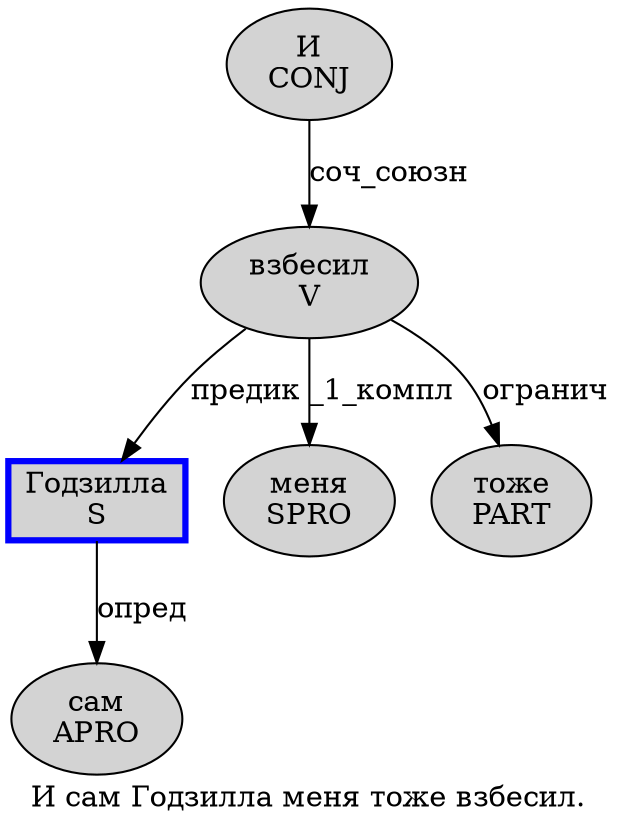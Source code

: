 digraph SENTENCE_4738 {
	graph [label="И сам Годзилла меня тоже взбесил."]
	node [style=filled]
		0 [label="И
CONJ" color="" fillcolor=lightgray penwidth=1 shape=ellipse]
		1 [label="сам
APRO" color="" fillcolor=lightgray penwidth=1 shape=ellipse]
		2 [label="Годзилла
S" color=blue fillcolor=lightgray penwidth=3 shape=box]
		3 [label="меня
SPRO" color="" fillcolor=lightgray penwidth=1 shape=ellipse]
		4 [label="тоже
PART" color="" fillcolor=lightgray penwidth=1 shape=ellipse]
		5 [label="взбесил
V" color="" fillcolor=lightgray penwidth=1 shape=ellipse]
			0 -> 5 [label="соч_союзн"]
			5 -> 2 [label="предик"]
			5 -> 3 [label="_1_компл"]
			5 -> 4 [label="огранич"]
			2 -> 1 [label="опред"]
}
